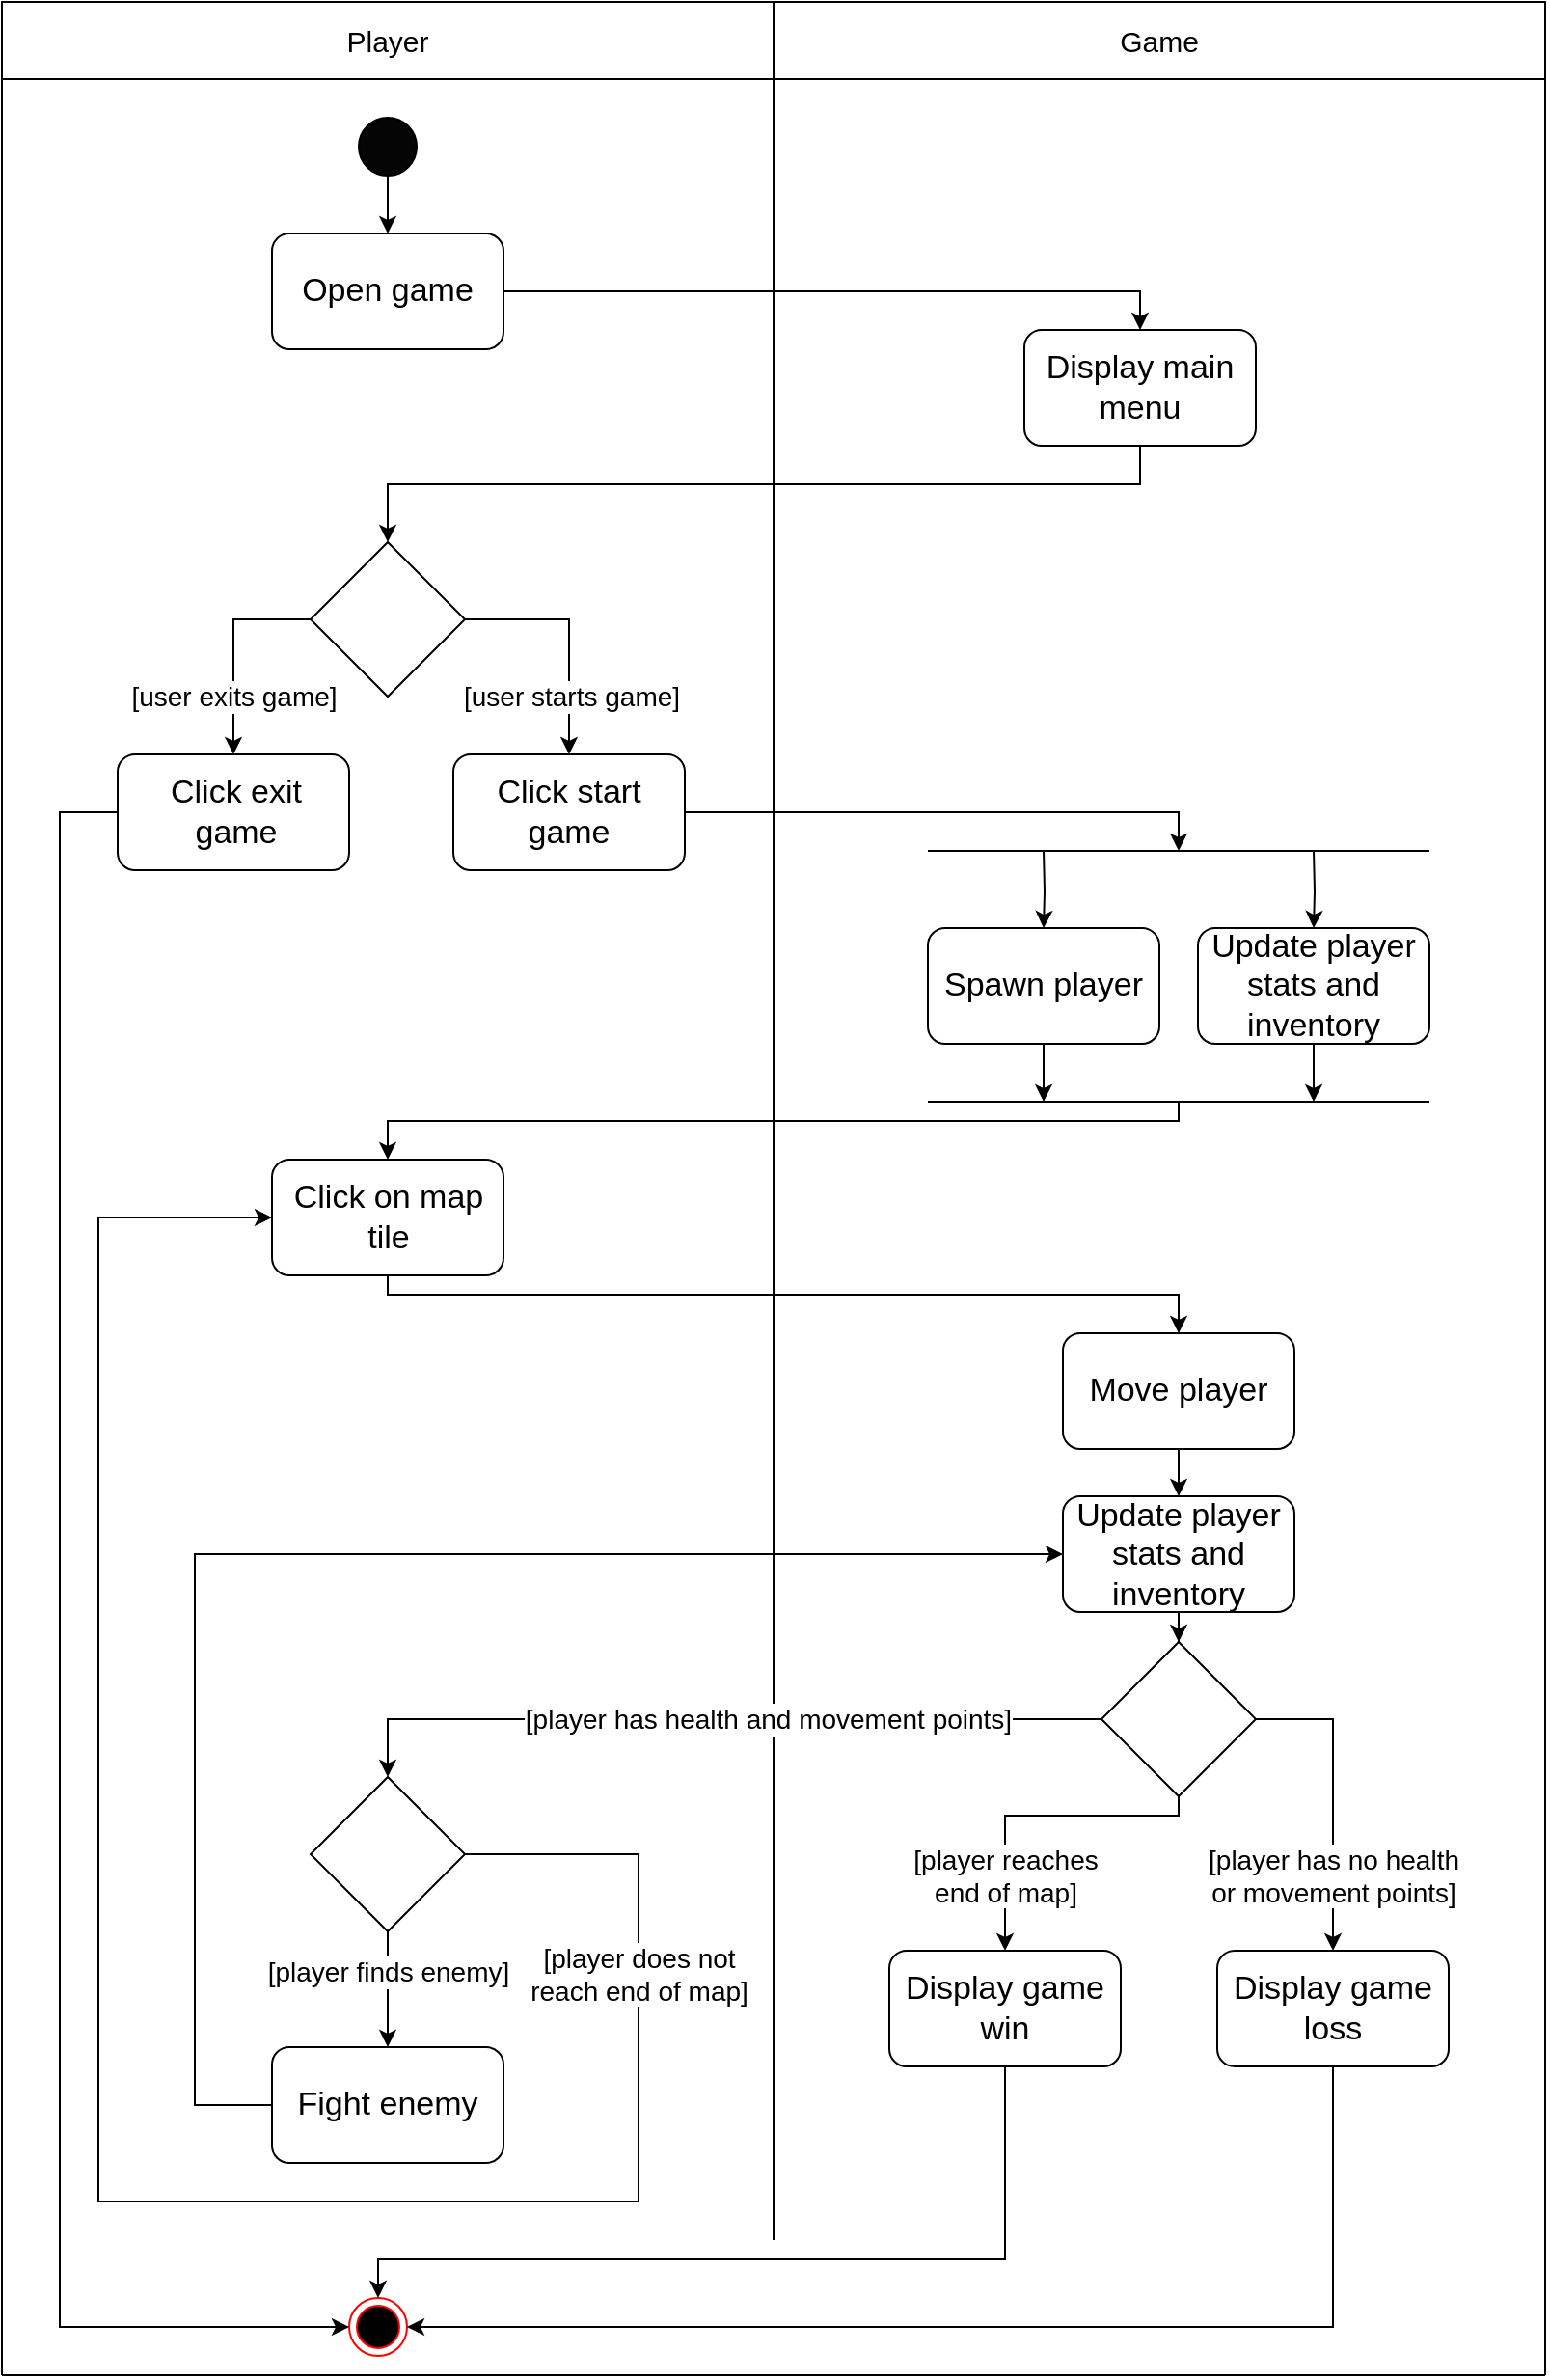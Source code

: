 <mxfile version="20.8.11" type="github">
  <diagram id="prtHgNgQTEPvFCAcTncT" name="Page-1">
    <mxGraphModel dx="2206" dy="1615" grid="0" gridSize="10" guides="1" tooltips="1" connect="1" arrows="1" fold="1" page="0" pageScale="1" pageWidth="827" pageHeight="1169" math="0" shadow="0">
      <root>
        <mxCell id="0" />
        <mxCell id="1" parent="0" />
        <mxCell id="h1j9bUZ58gnqn4o7cYAl-1" value="" style="edgeStyle=orthogonalEdgeStyle;rounded=0;orthogonalLoop=1;jettySize=auto;html=1;" edge="1" parent="1" source="h1j9bUZ58gnqn4o7cYAl-2" target="h1j9bUZ58gnqn4o7cYAl-4">
          <mxGeometry relative="1" as="geometry" />
        </mxCell>
        <mxCell id="h1j9bUZ58gnqn4o7cYAl-2" value="" style="ellipse;whiteSpace=wrap;html=1;direction=east;fillColor=#050505;" vertex="1" parent="1">
          <mxGeometry x="305" y="-60" width="30" height="30" as="geometry" />
        </mxCell>
        <mxCell id="h1j9bUZ58gnqn4o7cYAl-41" style="edgeStyle=orthogonalEdgeStyle;rounded=0;orthogonalLoop=1;jettySize=auto;html=1;entryX=0.5;entryY=0;entryDx=0;entryDy=0;" edge="1" parent="1" source="h1j9bUZ58gnqn4o7cYAl-4" target="h1j9bUZ58gnqn4o7cYAl-40">
          <mxGeometry relative="1" as="geometry">
            <Array as="points">
              <mxPoint x="710" y="30" />
            </Array>
          </mxGeometry>
        </mxCell>
        <mxCell id="h1j9bUZ58gnqn4o7cYAl-4" value="Open game" style="rounded=1;whiteSpace=wrap;html=1;fillColor=#FFFFFF;fontSize=17;" vertex="1" parent="1">
          <mxGeometry x="260" width="120" height="60" as="geometry" />
        </mxCell>
        <mxCell id="h1j9bUZ58gnqn4o7cYAl-64" style="edgeStyle=orthogonalEdgeStyle;rounded=0;orthogonalLoop=1;jettySize=auto;html=1;exitX=0.5;exitY=1;exitDx=0;exitDy=0;entryX=0.5;entryY=0;entryDx=0;entryDy=0;" edge="1" parent="1" source="h1j9bUZ58gnqn4o7cYAl-22" target="h1j9bUZ58gnqn4o7cYAl-58">
          <mxGeometry relative="1" as="geometry">
            <mxPoint x="730" y="550" as="targetPoint" />
            <Array as="points">
              <mxPoint x="320" y="550" />
              <mxPoint x="730" y="550" />
            </Array>
          </mxGeometry>
        </mxCell>
        <mxCell id="h1j9bUZ58gnqn4o7cYAl-22" value="Click on map tile" style="rounded=1;whiteSpace=wrap;html=1;fillColor=#FFFFFF;fontSize=17;spacingLeft=1;" vertex="1" parent="1">
          <mxGeometry x="260" y="480" width="120" height="60" as="geometry" />
        </mxCell>
        <mxCell id="h1j9bUZ58gnqn4o7cYAl-50" style="edgeStyle=orthogonalEdgeStyle;rounded=0;orthogonalLoop=1;jettySize=auto;html=1;entryX=0.5;entryY=0;entryDx=0;entryDy=0;" edge="1" parent="1" target="h1j9bUZ58gnqn4o7cYAl-24">
          <mxGeometry relative="1" as="geometry">
            <mxPoint x="660" y="470" as="targetPoint" />
            <mxPoint x="660" y="320" as="sourcePoint" />
          </mxGeometry>
        </mxCell>
        <mxCell id="h1j9bUZ58gnqn4o7cYAl-53" style="edgeStyle=orthogonalEdgeStyle;rounded=0;orthogonalLoop=1;jettySize=auto;html=1;" edge="1" parent="1" source="h1j9bUZ58gnqn4o7cYAl-24">
          <mxGeometry relative="1" as="geometry">
            <mxPoint x="660" y="450" as="targetPoint" />
          </mxGeometry>
        </mxCell>
        <mxCell id="h1j9bUZ58gnqn4o7cYAl-55" style="edgeStyle=orthogonalEdgeStyle;rounded=0;orthogonalLoop=1;jettySize=auto;html=1;entryX=0.5;entryY=0;entryDx=0;entryDy=0;" edge="1" parent="1" target="h1j9bUZ58gnqn4o7cYAl-22">
          <mxGeometry relative="1" as="geometry">
            <mxPoint x="440" y="490" as="targetPoint" />
            <mxPoint x="730" y="450" as="sourcePoint" />
            <Array as="points">
              <mxPoint x="730" y="460" />
              <mxPoint x="320" y="460" />
            </Array>
          </mxGeometry>
        </mxCell>
        <mxCell id="h1j9bUZ58gnqn4o7cYAl-24" value="Spawn player" style="rounded=1;whiteSpace=wrap;html=1;fillColor=#FFFFFF;fontSize=17;" vertex="1" parent="1">
          <mxGeometry x="600" y="360" width="120" height="60" as="geometry" />
        </mxCell>
        <mxCell id="h1j9bUZ58gnqn4o7cYAl-25" value="" style="ellipse;html=1;shape=endState;fillColor=#000000;strokeColor=#ff0000;" vertex="1" parent="1">
          <mxGeometry x="300" y="1070" width="30" height="30" as="geometry" />
        </mxCell>
        <mxCell id="h1j9bUZ58gnqn4o7cYAl-26" style="edgeStyle=orthogonalEdgeStyle;rounded=0;orthogonalLoop=1;jettySize=auto;html=1;exitX=1;exitY=0.5;exitDx=0;exitDy=0;entryX=0.5;entryY=0;entryDx=0;entryDy=0;" edge="1" parent="1" source="h1j9bUZ58gnqn4o7cYAl-42" target="h1j9bUZ58gnqn4o7cYAl-91">
          <mxGeometry relative="1" as="geometry">
            <mxPoint x="360" y="330" as="sourcePoint" />
            <mxPoint x="730" y="350" as="targetPoint" />
          </mxGeometry>
        </mxCell>
        <mxCell id="h1j9bUZ58gnqn4o7cYAl-27" value="[user starts game]" style="edgeLabel;html=1;align=center;verticalAlign=middle;resizable=0;points=[];fontSize=14;" vertex="1" connectable="0" parent="h1j9bUZ58gnqn4o7cYAl-26">
          <mxGeometry x="-0.295" relative="1" as="geometry">
            <mxPoint x="11" y="40" as="offset" />
          </mxGeometry>
        </mxCell>
        <mxCell id="h1j9bUZ58gnqn4o7cYAl-31" value="" style="endArrow=none;html=1;rounded=0;" edge="1" parent="1">
          <mxGeometry width="50" height="50" relative="1" as="geometry">
            <mxPoint x="120" y="1110" as="sourcePoint" />
            <mxPoint x="120" y="-80" as="targetPoint" />
          </mxGeometry>
        </mxCell>
        <mxCell id="h1j9bUZ58gnqn4o7cYAl-32" value="" style="endArrow=none;html=1;rounded=0;" edge="1" parent="1">
          <mxGeometry width="50" height="50" relative="1" as="geometry">
            <mxPoint x="520" y="1040" as="sourcePoint" />
            <mxPoint x="520" y="-80" as="targetPoint" />
          </mxGeometry>
        </mxCell>
        <mxCell id="h1j9bUZ58gnqn4o7cYAl-33" value="" style="endArrow=none;html=1;rounded=0;" edge="1" parent="1">
          <mxGeometry width="50" height="50" relative="1" as="geometry">
            <mxPoint x="920" y="1110" as="sourcePoint" />
            <mxPoint x="920" y="-80" as="targetPoint" />
          </mxGeometry>
        </mxCell>
        <mxCell id="h1j9bUZ58gnqn4o7cYAl-34" value="Player" style="text;html=1;strokeColor=default;fillColor=none;align=center;verticalAlign=middle;whiteSpace=wrap;rounded=0;fontSize=15;" vertex="1" parent="1">
          <mxGeometry x="120" y="-120" width="400" height="40" as="geometry" />
        </mxCell>
        <mxCell id="h1j9bUZ58gnqn4o7cYAl-35" value="Game" style="text;html=1;strokeColor=default;fillColor=none;align=center;verticalAlign=middle;whiteSpace=wrap;rounded=0;fontSize=15;" vertex="1" parent="1">
          <mxGeometry x="520" y="-120" width="400" height="40" as="geometry" />
        </mxCell>
        <mxCell id="h1j9bUZ58gnqn4o7cYAl-39" value="" style="endArrow=none;html=1;rounded=0;" edge="1" parent="1">
          <mxGeometry width="50" height="50" relative="1" as="geometry">
            <mxPoint x="120" y="1110" as="sourcePoint" />
            <mxPoint x="920" y="1110" as="targetPoint" />
          </mxGeometry>
        </mxCell>
        <mxCell id="h1j9bUZ58gnqn4o7cYAl-43" style="edgeStyle=orthogonalEdgeStyle;rounded=0;orthogonalLoop=1;jettySize=auto;html=1;entryX=0.5;entryY=0;entryDx=0;entryDy=0;exitX=0.5;exitY=1;exitDx=0;exitDy=0;" edge="1" parent="1" source="h1j9bUZ58gnqn4o7cYAl-40" target="h1j9bUZ58gnqn4o7cYAl-42">
          <mxGeometry relative="1" as="geometry">
            <Array as="points">
              <mxPoint x="710" y="130" />
              <mxPoint x="320" y="130" />
            </Array>
          </mxGeometry>
        </mxCell>
        <mxCell id="h1j9bUZ58gnqn4o7cYAl-40" value="Display main menu" style="rounded=1;whiteSpace=wrap;html=1;fillColor=#FFFFFF;fontSize=17;" vertex="1" parent="1">
          <mxGeometry x="650" y="50" width="120" height="60" as="geometry" />
        </mxCell>
        <mxCell id="h1j9bUZ58gnqn4o7cYAl-44" style="edgeStyle=orthogonalEdgeStyle;rounded=0;orthogonalLoop=1;jettySize=auto;html=1;exitX=0;exitY=0.5;exitDx=0;exitDy=0;entryX=0;entryY=0.5;entryDx=0;entryDy=0;" edge="1" parent="1" source="h1j9bUZ58gnqn4o7cYAl-93" target="h1j9bUZ58gnqn4o7cYAl-25">
          <mxGeometry relative="1" as="geometry">
            <mxPoint x="280.0" y="310.0" as="sourcePoint" />
            <mxPoint x="160" y="1140" as="targetPoint" />
            <Array as="points">
              <mxPoint x="150" y="300" />
              <mxPoint x="150" y="1085" />
            </Array>
          </mxGeometry>
        </mxCell>
        <mxCell id="h1j9bUZ58gnqn4o7cYAl-94" style="edgeStyle=orthogonalEdgeStyle;rounded=0;orthogonalLoop=1;jettySize=auto;html=1;exitX=0;exitY=0.5;exitDx=0;exitDy=0;entryX=0.5;entryY=0;entryDx=0;entryDy=0;" edge="1" parent="1" source="h1j9bUZ58gnqn4o7cYAl-42" target="h1j9bUZ58gnqn4o7cYAl-93">
          <mxGeometry relative="1" as="geometry" />
        </mxCell>
        <mxCell id="h1j9bUZ58gnqn4o7cYAl-95" value="[user exits game]" style="edgeLabel;html=1;align=center;verticalAlign=middle;resizable=0;points=[];fontSize=14;" vertex="1" connectable="0" parent="h1j9bUZ58gnqn4o7cYAl-94">
          <mxGeometry x="0.13" y="1" relative="1" as="geometry">
            <mxPoint x="-1" y="18" as="offset" />
          </mxGeometry>
        </mxCell>
        <mxCell id="h1j9bUZ58gnqn4o7cYAl-42" value="" style="rhombus;whiteSpace=wrap;html=1;" vertex="1" parent="1">
          <mxGeometry x="280" y="160" width="80" height="80" as="geometry" />
        </mxCell>
        <mxCell id="h1j9bUZ58gnqn4o7cYAl-54" style="edgeStyle=orthogonalEdgeStyle;rounded=0;orthogonalLoop=1;jettySize=auto;html=1;" edge="1" parent="1" source="h1j9bUZ58gnqn4o7cYAl-46">
          <mxGeometry relative="1" as="geometry">
            <mxPoint x="800" y="450" as="targetPoint" />
          </mxGeometry>
        </mxCell>
        <mxCell id="h1j9bUZ58gnqn4o7cYAl-46" value="Update player stats and inventory" style="rounded=1;whiteSpace=wrap;html=1;fillColor=#FFFFFF;fontSize=17;" vertex="1" parent="1">
          <mxGeometry x="740" y="360" width="120" height="60" as="geometry" />
        </mxCell>
        <mxCell id="h1j9bUZ58gnqn4o7cYAl-49" value="" style="endArrow=none;html=1;rounded=0;" edge="1" parent="1">
          <mxGeometry width="50" height="50" relative="1" as="geometry">
            <mxPoint x="600" y="320" as="sourcePoint" />
            <mxPoint x="860" y="320" as="targetPoint" />
          </mxGeometry>
        </mxCell>
        <mxCell id="h1j9bUZ58gnqn4o7cYAl-51" style="edgeStyle=orthogonalEdgeStyle;rounded=0;orthogonalLoop=1;jettySize=auto;html=1;entryX=0.5;entryY=0;entryDx=0;entryDy=0;" edge="1" parent="1" target="h1j9bUZ58gnqn4o7cYAl-46">
          <mxGeometry relative="1" as="geometry">
            <mxPoint x="670" y="370" as="targetPoint" />
            <mxPoint x="800" y="320" as="sourcePoint" />
          </mxGeometry>
        </mxCell>
        <mxCell id="h1j9bUZ58gnqn4o7cYAl-52" value="" style="endArrow=none;html=1;rounded=0;" edge="1" parent="1">
          <mxGeometry width="50" height="50" relative="1" as="geometry">
            <mxPoint x="600" y="450.0" as="sourcePoint" />
            <mxPoint x="860" y="450.0" as="targetPoint" />
          </mxGeometry>
        </mxCell>
        <mxCell id="h1j9bUZ58gnqn4o7cYAl-67" style="edgeStyle=orthogonalEdgeStyle;rounded=0;orthogonalLoop=1;jettySize=auto;html=1;entryX=0.5;entryY=0;entryDx=0;entryDy=0;" edge="1" parent="1" source="h1j9bUZ58gnqn4o7cYAl-58" target="h1j9bUZ58gnqn4o7cYAl-60">
          <mxGeometry relative="1" as="geometry" />
        </mxCell>
        <mxCell id="h1j9bUZ58gnqn4o7cYAl-58" value="Move player" style="rounded=1;whiteSpace=wrap;html=1;fillColor=#FFFFFF;fontSize=17;" vertex="1" parent="1">
          <mxGeometry x="670" y="570" width="120" height="60" as="geometry" />
        </mxCell>
        <mxCell id="h1j9bUZ58gnqn4o7cYAl-69" style="edgeStyle=orthogonalEdgeStyle;rounded=0;orthogonalLoop=1;jettySize=auto;html=1;entryX=0.5;entryY=0;entryDx=0;entryDy=0;" edge="1" parent="1" source="h1j9bUZ58gnqn4o7cYAl-60" target="h1j9bUZ58gnqn4o7cYAl-68">
          <mxGeometry relative="1" as="geometry" />
        </mxCell>
        <mxCell id="h1j9bUZ58gnqn4o7cYAl-60" value="Update player stats and inventory" style="rounded=1;whiteSpace=wrap;html=1;fillColor=#FFFFFF;fontSize=17;" vertex="1" parent="1">
          <mxGeometry x="670" y="654.5" width="120" height="60" as="geometry" />
        </mxCell>
        <mxCell id="h1j9bUZ58gnqn4o7cYAl-71" style="edgeStyle=orthogonalEdgeStyle;rounded=0;orthogonalLoop=1;jettySize=auto;html=1;entryX=0.5;entryY=0;entryDx=0;entryDy=0;exitX=1;exitY=0.5;exitDx=0;exitDy=0;" edge="1" parent="1" source="h1j9bUZ58gnqn4o7cYAl-68" target="h1j9bUZ58gnqn4o7cYAl-75">
          <mxGeometry relative="1" as="geometry">
            <mxPoint x="865" y="840" as="targetPoint" />
            <mxPoint x="810" y="800" as="sourcePoint" />
            <Array as="points">
              <mxPoint x="810" y="770" />
            </Array>
          </mxGeometry>
        </mxCell>
        <mxCell id="h1j9bUZ58gnqn4o7cYAl-72" value="[player has no health &lt;br&gt;or movement points]" style="edgeLabel;html=1;align=center;verticalAlign=middle;resizable=0;points=[];fontSize=14;" vertex="1" connectable="0" parent="h1j9bUZ58gnqn4o7cYAl-71">
          <mxGeometry x="-0.169" y="2" relative="1" as="geometry">
            <mxPoint x="-2" y="54" as="offset" />
          </mxGeometry>
        </mxCell>
        <mxCell id="h1j9bUZ58gnqn4o7cYAl-79" style="edgeStyle=orthogonalEdgeStyle;rounded=0;orthogonalLoop=1;jettySize=auto;html=1;entryX=0.5;entryY=0;entryDx=0;entryDy=0;" edge="1" parent="1" source="h1j9bUZ58gnqn4o7cYAl-68" target="h1j9bUZ58gnqn4o7cYAl-78">
          <mxGeometry relative="1" as="geometry" />
        </mxCell>
        <mxCell id="h1j9bUZ58gnqn4o7cYAl-80" value="[player has health and movement points]" style="edgeLabel;html=1;align=center;verticalAlign=middle;resizable=0;points=[];fontSize=14;" vertex="1" connectable="0" parent="h1j9bUZ58gnqn4o7cYAl-79">
          <mxGeometry x="-0.236" y="-2" relative="1" as="geometry">
            <mxPoint x="-20" y="2" as="offset" />
          </mxGeometry>
        </mxCell>
        <mxCell id="h1j9bUZ58gnqn4o7cYAl-98" style="edgeStyle=orthogonalEdgeStyle;rounded=0;orthogonalLoop=1;jettySize=auto;html=1;entryX=0.5;entryY=0;entryDx=0;entryDy=0;" edge="1" parent="1" source="h1j9bUZ58gnqn4o7cYAl-68" target="h1j9bUZ58gnqn4o7cYAl-97">
          <mxGeometry relative="1" as="geometry">
            <Array as="points">
              <mxPoint x="730" y="820" />
              <mxPoint x="640" y="820" />
            </Array>
          </mxGeometry>
        </mxCell>
        <mxCell id="h1j9bUZ58gnqn4o7cYAl-99" value="[player reaches &lt;br&gt;end of map]" style="edgeLabel;html=1;align=center;verticalAlign=middle;resizable=0;points=[];fontSize=14;" vertex="1" connectable="0" parent="h1j9bUZ58gnqn4o7cYAl-98">
          <mxGeometry x="0.468" y="-2" relative="1" as="geometry">
            <mxPoint x="2" y="6" as="offset" />
          </mxGeometry>
        </mxCell>
        <mxCell id="h1j9bUZ58gnqn4o7cYAl-68" value="" style="rhombus;whiteSpace=wrap;html=1;" vertex="1" parent="1">
          <mxGeometry x="690" y="730" width="80" height="80" as="geometry" />
        </mxCell>
        <mxCell id="h1j9bUZ58gnqn4o7cYAl-103" style="edgeStyle=orthogonalEdgeStyle;rounded=0;orthogonalLoop=1;jettySize=auto;html=1;entryX=1;entryY=0.5;entryDx=0;entryDy=0;fontSize=16;" edge="1" parent="1" source="h1j9bUZ58gnqn4o7cYAl-75" target="h1j9bUZ58gnqn4o7cYAl-25">
          <mxGeometry relative="1" as="geometry">
            <Array as="points">
              <mxPoint x="810" y="1085" />
            </Array>
          </mxGeometry>
        </mxCell>
        <mxCell id="h1j9bUZ58gnqn4o7cYAl-75" value="Display game loss" style="rounded=1;whiteSpace=wrap;html=1;fillColor=#FFFFFF;fontSize=17;" vertex="1" parent="1">
          <mxGeometry x="750" y="890" width="120" height="60" as="geometry" />
        </mxCell>
        <mxCell id="h1j9bUZ58gnqn4o7cYAl-82" style="edgeStyle=orthogonalEdgeStyle;rounded=0;orthogonalLoop=1;jettySize=auto;html=1;entryX=0.5;entryY=0;entryDx=0;entryDy=0;exitX=0.5;exitY=1;exitDx=0;exitDy=0;" edge="1" parent="1" source="h1j9bUZ58gnqn4o7cYAl-78" target="h1j9bUZ58gnqn4o7cYAl-81">
          <mxGeometry relative="1" as="geometry">
            <Array as="points">
              <mxPoint x="320" y="900" />
              <mxPoint x="320" y="900" />
            </Array>
          </mxGeometry>
        </mxCell>
        <mxCell id="h1j9bUZ58gnqn4o7cYAl-83" value="[player finds enemy]" style="edgeLabel;html=1;align=center;verticalAlign=middle;resizable=0;points=[];fontSize=14;" vertex="1" connectable="0" parent="h1j9bUZ58gnqn4o7cYAl-82">
          <mxGeometry x="-0.189" relative="1" as="geometry">
            <mxPoint y="-4" as="offset" />
          </mxGeometry>
        </mxCell>
        <mxCell id="h1j9bUZ58gnqn4o7cYAl-86" style="edgeStyle=orthogonalEdgeStyle;rounded=0;orthogonalLoop=1;jettySize=auto;html=1;entryX=0;entryY=0.5;entryDx=0;entryDy=0;exitX=1;exitY=0.5;exitDx=0;exitDy=0;" edge="1" parent="1" source="h1j9bUZ58gnqn4o7cYAl-78" target="h1j9bUZ58gnqn4o7cYAl-22">
          <mxGeometry relative="1" as="geometry">
            <mxPoint x="460" y="870" as="sourcePoint" />
            <mxPoint x="400" y="940" as="targetPoint" />
            <Array as="points">
              <mxPoint x="450" y="840" />
              <mxPoint x="450" y="1020" />
              <mxPoint x="170" y="1020" />
              <mxPoint x="170" y="510" />
            </Array>
          </mxGeometry>
        </mxCell>
        <mxCell id="h1j9bUZ58gnqn4o7cYAl-90" value="[player does not &lt;br style=&quot;font-size: 14px;&quot;&gt;reach end of map]" style="edgeLabel;html=1;align=center;verticalAlign=middle;resizable=0;points=[];fontSize=14;" vertex="1" connectable="0" parent="h1j9bUZ58gnqn4o7cYAl-86">
          <mxGeometry x="0.041" y="3" relative="1" as="geometry">
            <mxPoint x="283" y="-70" as="offset" />
          </mxGeometry>
        </mxCell>
        <mxCell id="h1j9bUZ58gnqn4o7cYAl-78" value="" style="rhombus;whiteSpace=wrap;html=1;" vertex="1" parent="1">
          <mxGeometry x="280" y="800" width="80" height="80" as="geometry" />
        </mxCell>
        <mxCell id="h1j9bUZ58gnqn4o7cYAl-89" style="edgeStyle=orthogonalEdgeStyle;rounded=0;orthogonalLoop=1;jettySize=auto;html=1;entryX=0;entryY=0.5;entryDx=0;entryDy=0;" edge="1" parent="1" source="h1j9bUZ58gnqn4o7cYAl-81" target="h1j9bUZ58gnqn4o7cYAl-60">
          <mxGeometry relative="1" as="geometry">
            <Array as="points">
              <mxPoint x="220" y="970" />
              <mxPoint x="220" y="684" />
            </Array>
          </mxGeometry>
        </mxCell>
        <mxCell id="h1j9bUZ58gnqn4o7cYAl-81" value="Fight enemy" style="rounded=1;whiteSpace=wrap;html=1;fillColor=#FFFFFF;fontSize=17;" vertex="1" parent="1">
          <mxGeometry x="260" y="940" width="120" height="60" as="geometry" />
        </mxCell>
        <mxCell id="h1j9bUZ58gnqn4o7cYAl-96" style="edgeStyle=orthogonalEdgeStyle;rounded=0;orthogonalLoop=1;jettySize=auto;html=1;" edge="1" parent="1" source="h1j9bUZ58gnqn4o7cYAl-91">
          <mxGeometry relative="1" as="geometry">
            <mxPoint x="730" y="320" as="targetPoint" />
            <Array as="points">
              <mxPoint x="730" y="300" />
            </Array>
          </mxGeometry>
        </mxCell>
        <mxCell id="h1j9bUZ58gnqn4o7cYAl-91" value="Click start game" style="rounded=1;whiteSpace=wrap;html=1;fillColor=#FFFFFF;fontSize=17;" vertex="1" parent="1">
          <mxGeometry x="354" y="270" width="120" height="60" as="geometry" />
        </mxCell>
        <mxCell id="h1j9bUZ58gnqn4o7cYAl-93" value="Click exit game" style="rounded=1;whiteSpace=wrap;html=1;fillColor=#FFFFFF;fontSize=17;spacingLeft=3;" vertex="1" parent="1">
          <mxGeometry x="180" y="270" width="120" height="60" as="geometry" />
        </mxCell>
        <mxCell id="h1j9bUZ58gnqn4o7cYAl-104" style="edgeStyle=orthogonalEdgeStyle;rounded=0;orthogonalLoop=1;jettySize=auto;html=1;entryX=0.5;entryY=0;entryDx=0;entryDy=0;fontSize=16;" edge="1" parent="1" source="h1j9bUZ58gnqn4o7cYAl-97" target="h1j9bUZ58gnqn4o7cYAl-25">
          <mxGeometry relative="1" as="geometry">
            <Array as="points">
              <mxPoint x="640" y="1050" />
              <mxPoint x="315" y="1050" />
            </Array>
          </mxGeometry>
        </mxCell>
        <mxCell id="h1j9bUZ58gnqn4o7cYAl-97" value="Display game win" style="rounded=1;whiteSpace=wrap;html=1;fillColor=#FFFFFF;fontSize=17;" vertex="1" parent="1">
          <mxGeometry x="580" y="890" width="120" height="60" as="geometry" />
        </mxCell>
      </root>
    </mxGraphModel>
  </diagram>
</mxfile>

